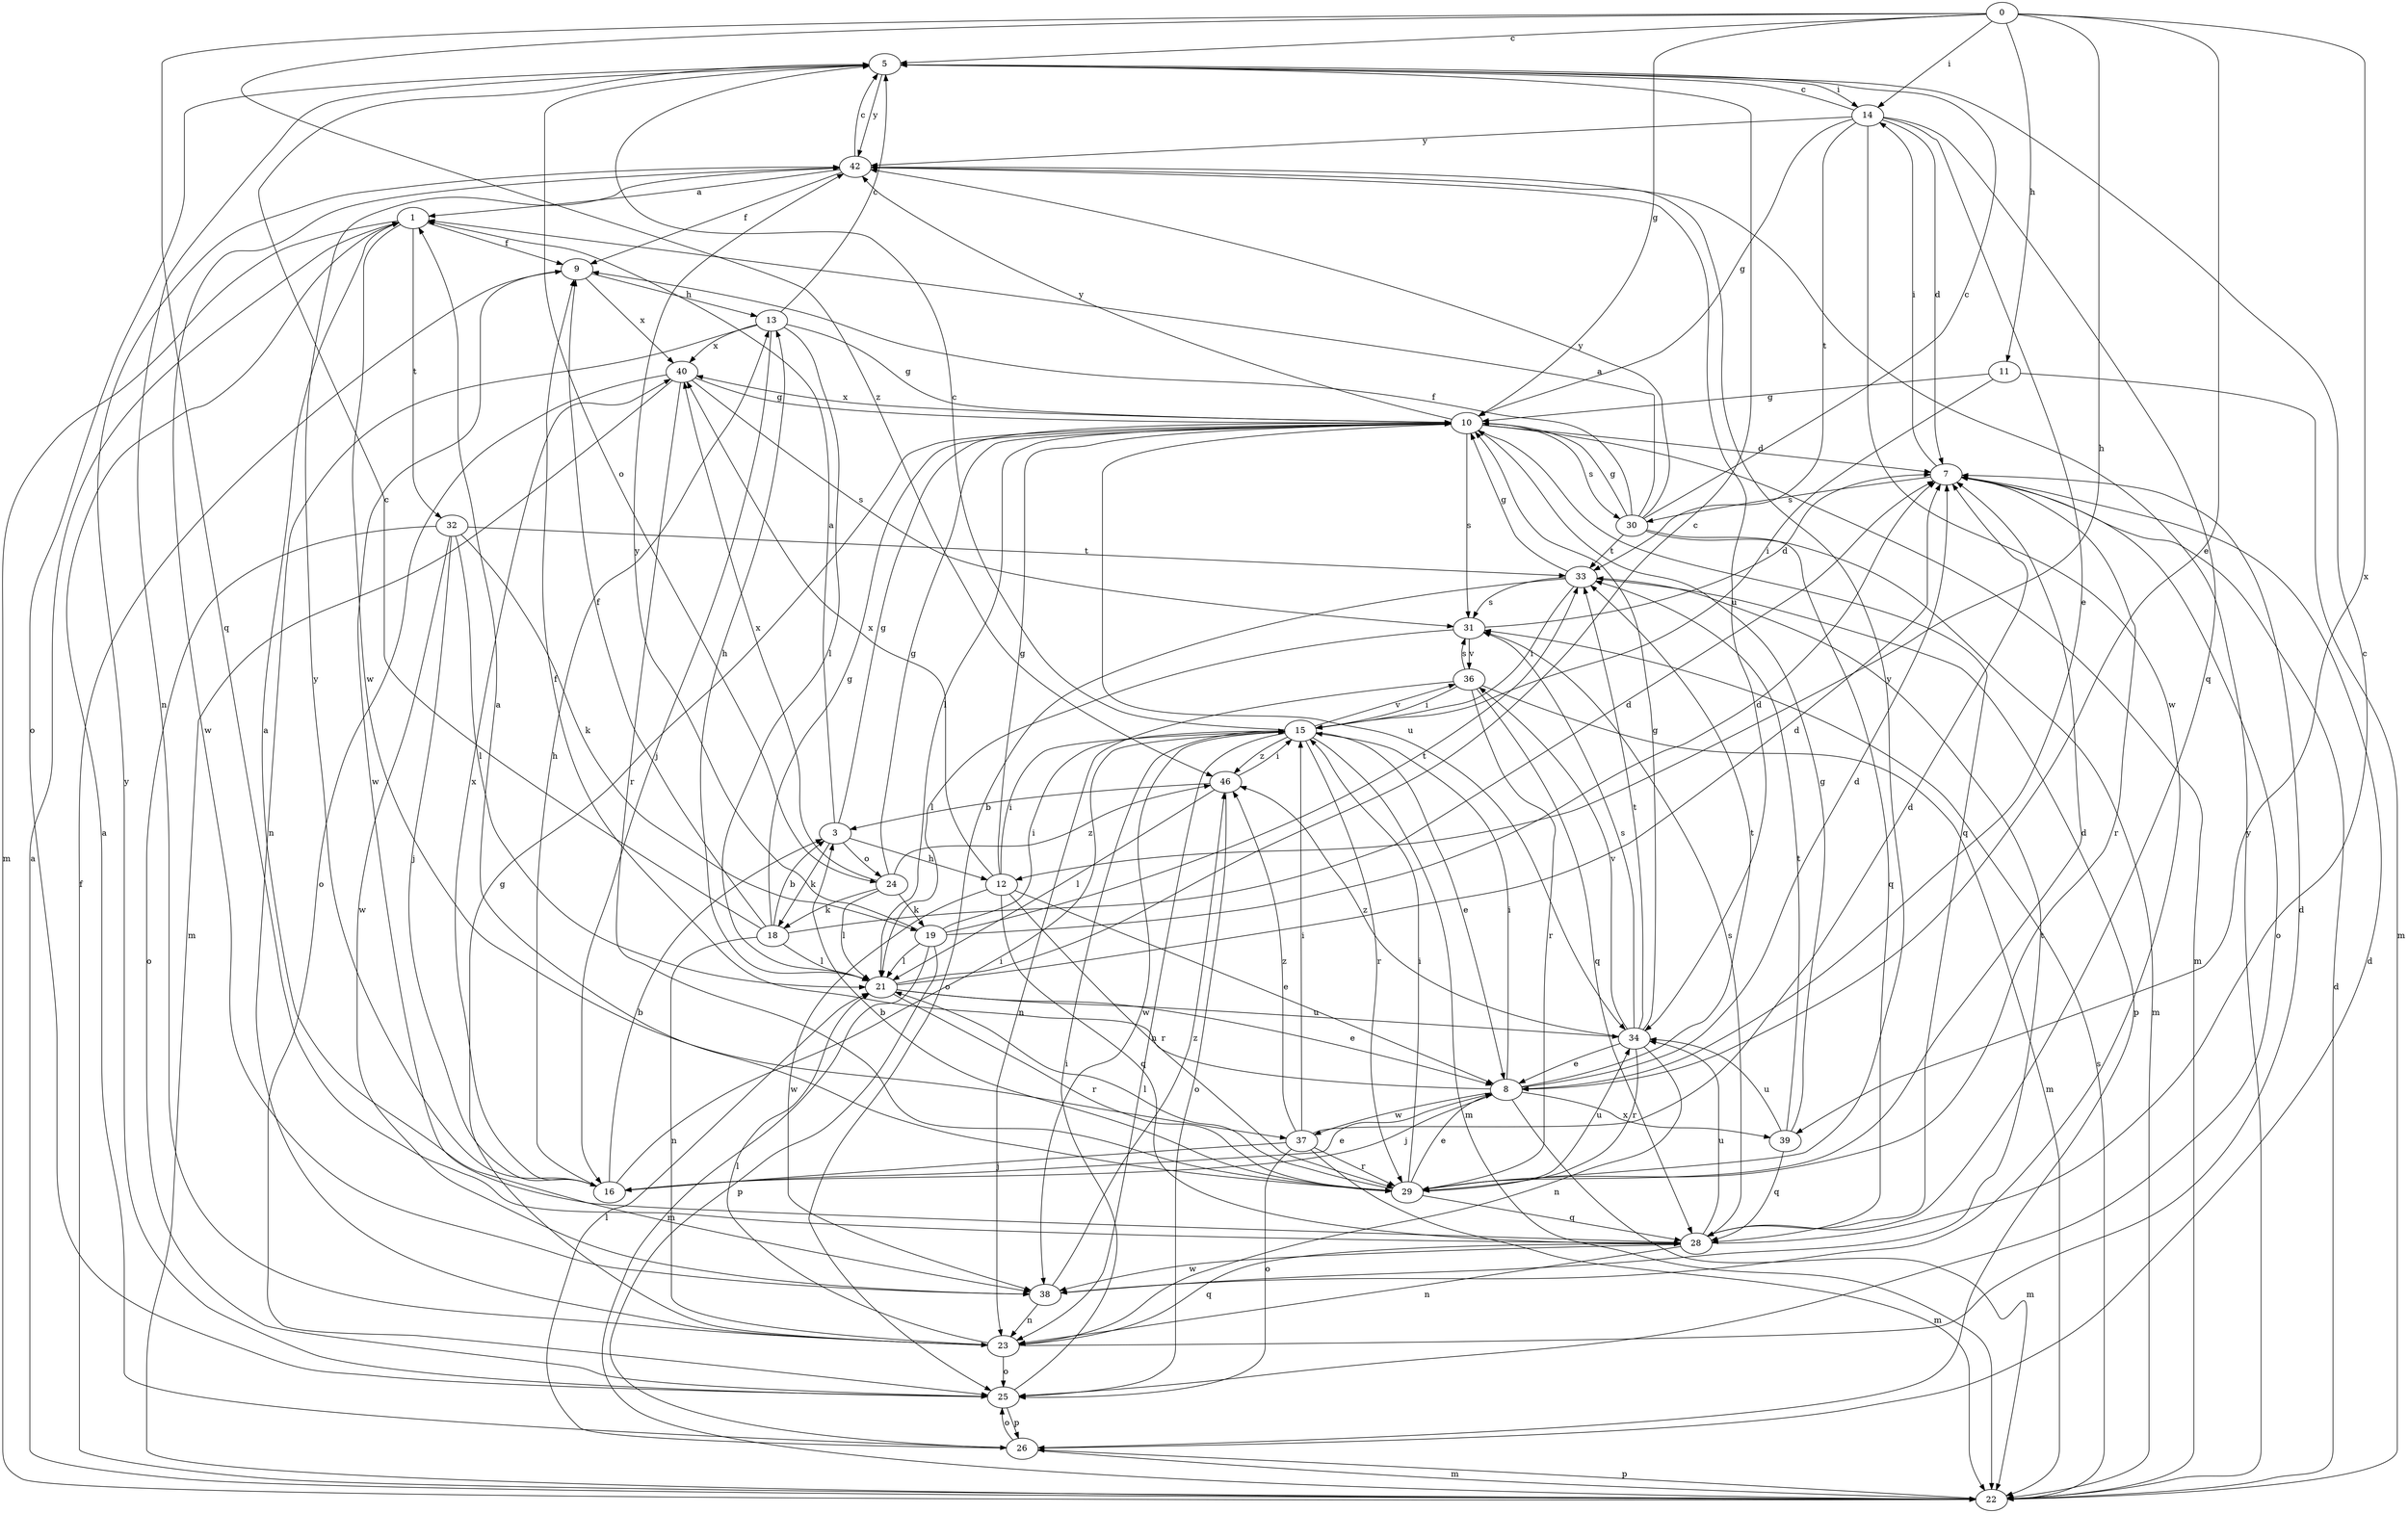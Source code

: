 strict digraph  {
0;
1;
3;
5;
7;
8;
9;
10;
11;
12;
13;
14;
15;
16;
18;
19;
21;
22;
23;
24;
25;
26;
28;
29;
30;
31;
32;
33;
34;
36;
37;
38;
39;
40;
42;
46;
0 -> 5  [label=c];
0 -> 8  [label=e];
0 -> 10  [label=g];
0 -> 11  [label=h];
0 -> 12  [label=h];
0 -> 14  [label=i];
0 -> 28  [label=q];
0 -> 39  [label=x];
0 -> 46  [label=z];
1 -> 9  [label=f];
1 -> 22  [label=m];
1 -> 32  [label=t];
1 -> 37  [label=w];
3 -> 1  [label=a];
3 -> 10  [label=g];
3 -> 12  [label=h];
3 -> 18  [label=k];
3 -> 24  [label=o];
5 -> 14  [label=i];
5 -> 23  [label=n];
5 -> 24  [label=o];
5 -> 25  [label=o];
5 -> 42  [label=y];
7 -> 14  [label=i];
7 -> 25  [label=o];
7 -> 29  [label=r];
7 -> 30  [label=s];
8 -> 7  [label=d];
8 -> 9  [label=f];
8 -> 15  [label=i];
8 -> 16  [label=j];
8 -> 22  [label=m];
8 -> 33  [label=t];
8 -> 37  [label=w];
8 -> 39  [label=x];
9 -> 13  [label=h];
9 -> 38  [label=w];
9 -> 40  [label=x];
10 -> 7  [label=d];
10 -> 21  [label=l];
10 -> 22  [label=m];
10 -> 28  [label=q];
10 -> 30  [label=s];
10 -> 31  [label=s];
10 -> 34  [label=u];
10 -> 40  [label=x];
10 -> 42  [label=y];
11 -> 10  [label=g];
11 -> 15  [label=i];
11 -> 22  [label=m];
12 -> 8  [label=e];
12 -> 10  [label=g];
12 -> 15  [label=i];
12 -> 28  [label=q];
12 -> 29  [label=r];
12 -> 38  [label=w];
12 -> 40  [label=x];
13 -> 5  [label=c];
13 -> 10  [label=g];
13 -> 16  [label=j];
13 -> 21  [label=l];
13 -> 23  [label=n];
13 -> 40  [label=x];
14 -> 5  [label=c];
14 -> 7  [label=d];
14 -> 8  [label=e];
14 -> 10  [label=g];
14 -> 28  [label=q];
14 -> 33  [label=t];
14 -> 38  [label=w];
14 -> 42  [label=y];
15 -> 5  [label=c];
15 -> 8  [label=e];
15 -> 22  [label=m];
15 -> 23  [label=n];
15 -> 29  [label=r];
15 -> 36  [label=v];
15 -> 38  [label=w];
15 -> 46  [label=z];
16 -> 3  [label=b];
16 -> 8  [label=e];
16 -> 13  [label=h];
16 -> 15  [label=i];
16 -> 40  [label=x];
16 -> 42  [label=y];
18 -> 3  [label=b];
18 -> 5  [label=c];
18 -> 7  [label=d];
18 -> 9  [label=f];
18 -> 10  [label=g];
18 -> 21  [label=l];
18 -> 23  [label=n];
19 -> 7  [label=d];
19 -> 15  [label=i];
19 -> 21  [label=l];
19 -> 22  [label=m];
19 -> 26  [label=p];
19 -> 33  [label=t];
19 -> 42  [label=y];
21 -> 5  [label=c];
21 -> 7  [label=d];
21 -> 8  [label=e];
21 -> 13  [label=h];
21 -> 29  [label=r];
21 -> 34  [label=u];
22 -> 1  [label=a];
22 -> 7  [label=d];
22 -> 9  [label=f];
22 -> 26  [label=p];
22 -> 31  [label=s];
22 -> 42  [label=y];
23 -> 7  [label=d];
23 -> 10  [label=g];
23 -> 21  [label=l];
23 -> 25  [label=o];
23 -> 28  [label=q];
24 -> 10  [label=g];
24 -> 18  [label=k];
24 -> 19  [label=k];
24 -> 21  [label=l];
24 -> 40  [label=x];
24 -> 46  [label=z];
25 -> 15  [label=i];
25 -> 26  [label=p];
25 -> 42  [label=y];
26 -> 1  [label=a];
26 -> 7  [label=d];
26 -> 21  [label=l];
26 -> 22  [label=m];
26 -> 25  [label=o];
28 -> 1  [label=a];
28 -> 5  [label=c];
28 -> 23  [label=n];
28 -> 31  [label=s];
28 -> 34  [label=u];
28 -> 38  [label=w];
29 -> 1  [label=a];
29 -> 3  [label=b];
29 -> 7  [label=d];
29 -> 8  [label=e];
29 -> 15  [label=i];
29 -> 21  [label=l];
29 -> 28  [label=q];
29 -> 34  [label=u];
29 -> 42  [label=y];
30 -> 1  [label=a];
30 -> 5  [label=c];
30 -> 9  [label=f];
30 -> 10  [label=g];
30 -> 22  [label=m];
30 -> 28  [label=q];
30 -> 33  [label=t];
30 -> 42  [label=y];
31 -> 7  [label=d];
31 -> 21  [label=l];
31 -> 36  [label=v];
32 -> 16  [label=j];
32 -> 19  [label=k];
32 -> 21  [label=l];
32 -> 25  [label=o];
32 -> 33  [label=t];
32 -> 38  [label=w];
33 -> 10  [label=g];
33 -> 15  [label=i];
33 -> 25  [label=o];
33 -> 26  [label=p];
33 -> 31  [label=s];
34 -> 8  [label=e];
34 -> 10  [label=g];
34 -> 23  [label=n];
34 -> 29  [label=r];
34 -> 31  [label=s];
34 -> 33  [label=t];
34 -> 36  [label=v];
34 -> 46  [label=z];
36 -> 15  [label=i];
36 -> 22  [label=m];
36 -> 23  [label=n];
36 -> 28  [label=q];
36 -> 29  [label=r];
36 -> 31  [label=s];
37 -> 7  [label=d];
37 -> 15  [label=i];
37 -> 16  [label=j];
37 -> 22  [label=m];
37 -> 25  [label=o];
37 -> 29  [label=r];
37 -> 46  [label=z];
38 -> 23  [label=n];
38 -> 33  [label=t];
38 -> 46  [label=z];
39 -> 10  [label=g];
39 -> 28  [label=q];
39 -> 33  [label=t];
39 -> 34  [label=u];
40 -> 10  [label=g];
40 -> 22  [label=m];
40 -> 25  [label=o];
40 -> 29  [label=r];
40 -> 31  [label=s];
42 -> 1  [label=a];
42 -> 5  [label=c];
42 -> 9  [label=f];
42 -> 34  [label=u];
42 -> 38  [label=w];
46 -> 3  [label=b];
46 -> 15  [label=i];
46 -> 21  [label=l];
46 -> 25  [label=o];
}
